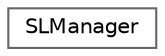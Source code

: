 digraph "Graphical Class Hierarchy"
{
 // LATEX_PDF_SIZE
  bgcolor="transparent";
  edge [fontname=Helvetica,fontsize=10,labelfontname=Helvetica,labelfontsize=10];
  node [fontname=Helvetica,fontsize=10,shape=box,height=0.2,width=0.4];
  rankdir="LR";
  Node0 [id="Node000000",label="SLManager",height=0.2,width=0.4,color="grey40", fillcolor="white", style="filled",URL="$class_s_l_manager.html",tooltip="Class Interface \"Save/Load Manager\"."];
}

